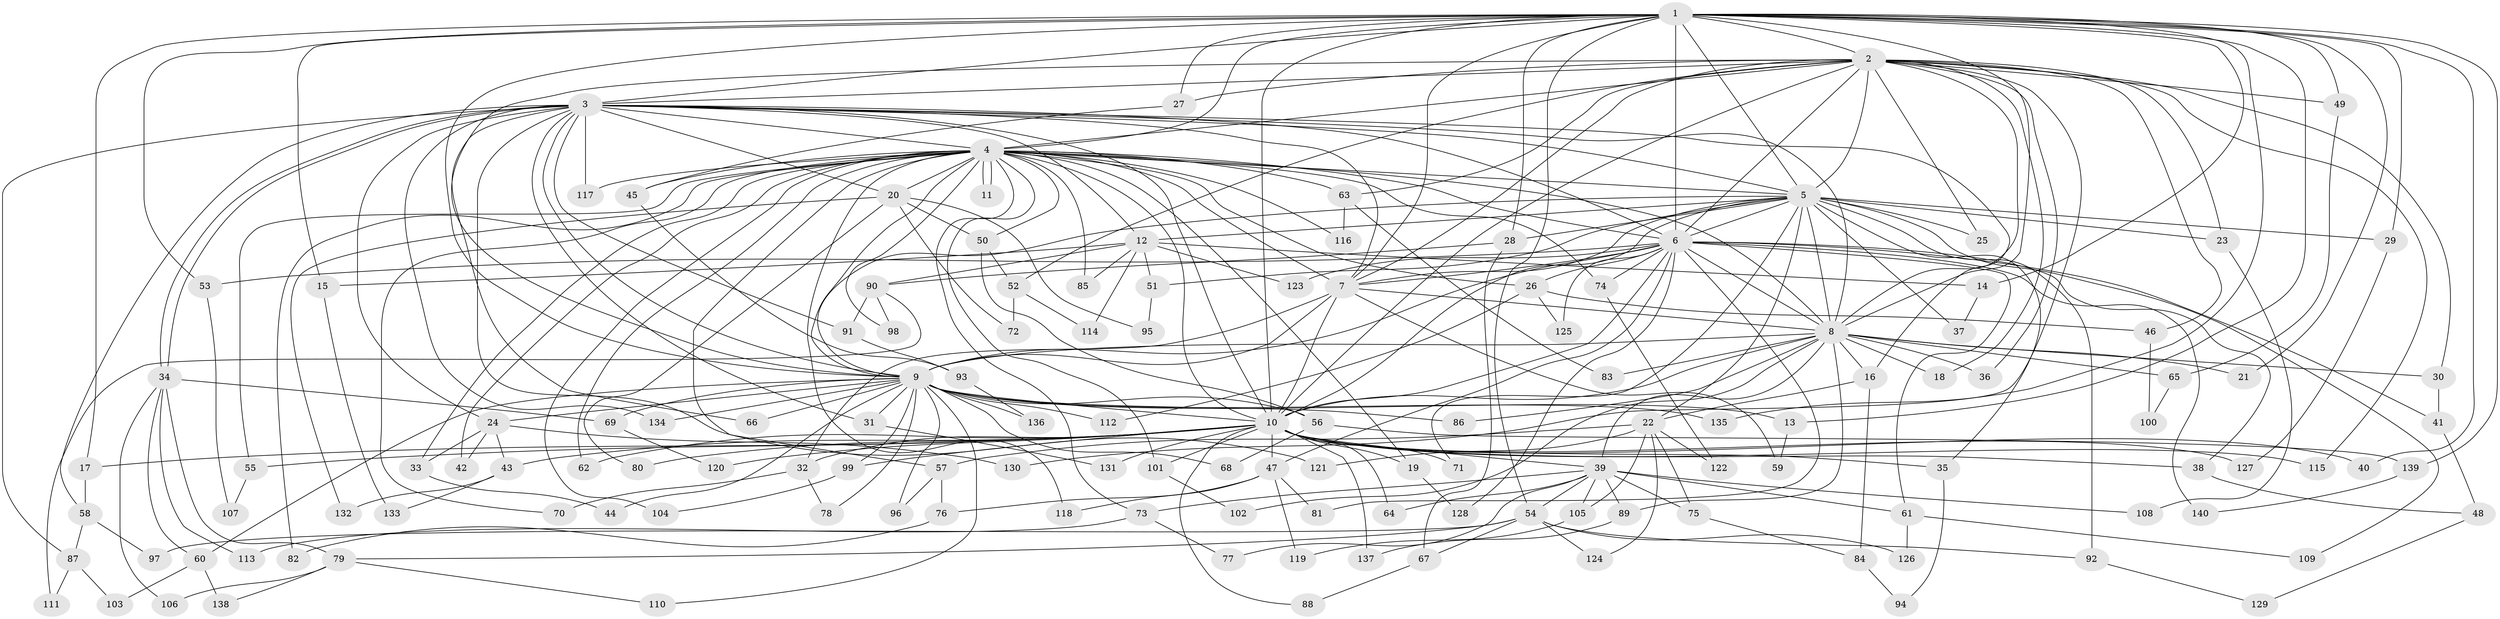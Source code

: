 // Generated by graph-tools (version 1.1) at 2025/35/03/09/25 02:35:13]
// undirected, 140 vertices, 305 edges
graph export_dot {
graph [start="1"]
  node [color=gray90,style=filled];
  1;
  2;
  3;
  4;
  5;
  6;
  7;
  8;
  9;
  10;
  11;
  12;
  13;
  14;
  15;
  16;
  17;
  18;
  19;
  20;
  21;
  22;
  23;
  24;
  25;
  26;
  27;
  28;
  29;
  30;
  31;
  32;
  33;
  34;
  35;
  36;
  37;
  38;
  39;
  40;
  41;
  42;
  43;
  44;
  45;
  46;
  47;
  48;
  49;
  50;
  51;
  52;
  53;
  54;
  55;
  56;
  57;
  58;
  59;
  60;
  61;
  62;
  63;
  64;
  65;
  66;
  67;
  68;
  69;
  70;
  71;
  72;
  73;
  74;
  75;
  76;
  77;
  78;
  79;
  80;
  81;
  82;
  83;
  84;
  85;
  86;
  87;
  88;
  89;
  90;
  91;
  92;
  93;
  94;
  95;
  96;
  97;
  98;
  99;
  100;
  101;
  102;
  103;
  104;
  105;
  106;
  107;
  108;
  109;
  110;
  111;
  112;
  113;
  114;
  115;
  116;
  117;
  118;
  119;
  120;
  121;
  122;
  123;
  124;
  125;
  126;
  127;
  128;
  129;
  130;
  131;
  132;
  133;
  134;
  135;
  136;
  137;
  138;
  139;
  140;
  1 -- 2;
  1 -- 3;
  1 -- 4;
  1 -- 5;
  1 -- 6;
  1 -- 7;
  1 -- 8;
  1 -- 9;
  1 -- 10;
  1 -- 13;
  1 -- 14;
  1 -- 15;
  1 -- 17;
  1 -- 21;
  1 -- 27;
  1 -- 28;
  1 -- 29;
  1 -- 40;
  1 -- 49;
  1 -- 53;
  1 -- 54;
  1 -- 135;
  1 -- 139;
  2 -- 3;
  2 -- 4;
  2 -- 5;
  2 -- 6;
  2 -- 7;
  2 -- 8;
  2 -- 9;
  2 -- 10;
  2 -- 18;
  2 -- 23;
  2 -- 25;
  2 -- 27;
  2 -- 30;
  2 -- 36;
  2 -- 46;
  2 -- 49;
  2 -- 52;
  2 -- 63;
  2 -- 115;
  2 -- 130;
  3 -- 4;
  3 -- 5;
  3 -- 6;
  3 -- 7;
  3 -- 8;
  3 -- 9;
  3 -- 10;
  3 -- 12;
  3 -- 16;
  3 -- 20;
  3 -- 24;
  3 -- 31;
  3 -- 34;
  3 -- 34;
  3 -- 58;
  3 -- 66;
  3 -- 87;
  3 -- 91;
  3 -- 117;
  3 -- 121;
  3 -- 134;
  4 -- 5;
  4 -- 6;
  4 -- 7;
  4 -- 8;
  4 -- 9;
  4 -- 10;
  4 -- 11;
  4 -- 11;
  4 -- 19;
  4 -- 20;
  4 -- 26;
  4 -- 33;
  4 -- 42;
  4 -- 45;
  4 -- 50;
  4 -- 55;
  4 -- 57;
  4 -- 62;
  4 -- 63;
  4 -- 70;
  4 -- 73;
  4 -- 74;
  4 -- 82;
  4 -- 85;
  4 -- 98;
  4 -- 101;
  4 -- 104;
  4 -- 116;
  4 -- 117;
  4 -- 118;
  5 -- 6;
  5 -- 7;
  5 -- 8;
  5 -- 9;
  5 -- 10;
  5 -- 12;
  5 -- 22;
  5 -- 23;
  5 -- 25;
  5 -- 28;
  5 -- 29;
  5 -- 35;
  5 -- 37;
  5 -- 51;
  5 -- 71;
  5 -- 92;
  5 -- 109;
  6 -- 7;
  6 -- 8;
  6 -- 9;
  6 -- 10;
  6 -- 26;
  6 -- 38;
  6 -- 41;
  6 -- 47;
  6 -- 53;
  6 -- 61;
  6 -- 74;
  6 -- 81;
  6 -- 123;
  6 -- 125;
  6 -- 128;
  6 -- 140;
  7 -- 8;
  7 -- 9;
  7 -- 10;
  7 -- 32;
  7 -- 59;
  8 -- 9;
  8 -- 10;
  8 -- 16;
  8 -- 18;
  8 -- 21;
  8 -- 30;
  8 -- 36;
  8 -- 39;
  8 -- 65;
  8 -- 83;
  8 -- 86;
  8 -- 89;
  8 -- 102;
  9 -- 10;
  9 -- 13;
  9 -- 24;
  9 -- 31;
  9 -- 44;
  9 -- 56;
  9 -- 60;
  9 -- 66;
  9 -- 68;
  9 -- 69;
  9 -- 78;
  9 -- 86;
  9 -- 96;
  9 -- 99;
  9 -- 110;
  9 -- 112;
  9 -- 134;
  9 -- 135;
  9 -- 136;
  10 -- 17;
  10 -- 19;
  10 -- 32;
  10 -- 35;
  10 -- 38;
  10 -- 39;
  10 -- 40;
  10 -- 43;
  10 -- 47;
  10 -- 55;
  10 -- 62;
  10 -- 64;
  10 -- 71;
  10 -- 80;
  10 -- 88;
  10 -- 99;
  10 -- 101;
  10 -- 115;
  10 -- 120;
  10 -- 127;
  10 -- 131;
  10 -- 137;
  12 -- 14;
  12 -- 15;
  12 -- 51;
  12 -- 85;
  12 -- 90;
  12 -- 114;
  12 -- 123;
  13 -- 59;
  14 -- 37;
  15 -- 133;
  16 -- 22;
  16 -- 84;
  17 -- 58;
  19 -- 128;
  20 -- 50;
  20 -- 72;
  20 -- 80;
  20 -- 95;
  20 -- 132;
  22 -- 57;
  22 -- 75;
  22 -- 105;
  22 -- 121;
  22 -- 122;
  22 -- 124;
  23 -- 108;
  24 -- 33;
  24 -- 42;
  24 -- 43;
  24 -- 130;
  26 -- 46;
  26 -- 112;
  26 -- 125;
  27 -- 45;
  28 -- 67;
  28 -- 90;
  29 -- 127;
  30 -- 41;
  31 -- 131;
  32 -- 70;
  32 -- 78;
  33 -- 44;
  34 -- 60;
  34 -- 69;
  34 -- 79;
  34 -- 106;
  34 -- 113;
  35 -- 94;
  38 -- 48;
  39 -- 54;
  39 -- 61;
  39 -- 64;
  39 -- 73;
  39 -- 75;
  39 -- 77;
  39 -- 89;
  39 -- 105;
  39 -- 108;
  41 -- 48;
  43 -- 132;
  43 -- 133;
  45 -- 93;
  46 -- 100;
  47 -- 76;
  47 -- 81;
  47 -- 118;
  47 -- 119;
  48 -- 129;
  49 -- 65;
  50 -- 52;
  50 -- 56;
  51 -- 95;
  52 -- 72;
  52 -- 114;
  53 -- 107;
  54 -- 67;
  54 -- 79;
  54 -- 92;
  54 -- 97;
  54 -- 124;
  54 -- 126;
  55 -- 107;
  56 -- 68;
  56 -- 139;
  57 -- 76;
  57 -- 96;
  58 -- 87;
  58 -- 97;
  60 -- 103;
  60 -- 138;
  61 -- 109;
  61 -- 126;
  63 -- 83;
  63 -- 116;
  65 -- 100;
  67 -- 88;
  69 -- 120;
  73 -- 77;
  73 -- 113;
  74 -- 122;
  75 -- 84;
  76 -- 82;
  79 -- 106;
  79 -- 110;
  79 -- 138;
  84 -- 94;
  87 -- 103;
  87 -- 111;
  89 -- 137;
  90 -- 91;
  90 -- 98;
  90 -- 111;
  91 -- 93;
  92 -- 129;
  93 -- 136;
  99 -- 104;
  101 -- 102;
  105 -- 119;
  139 -- 140;
}
